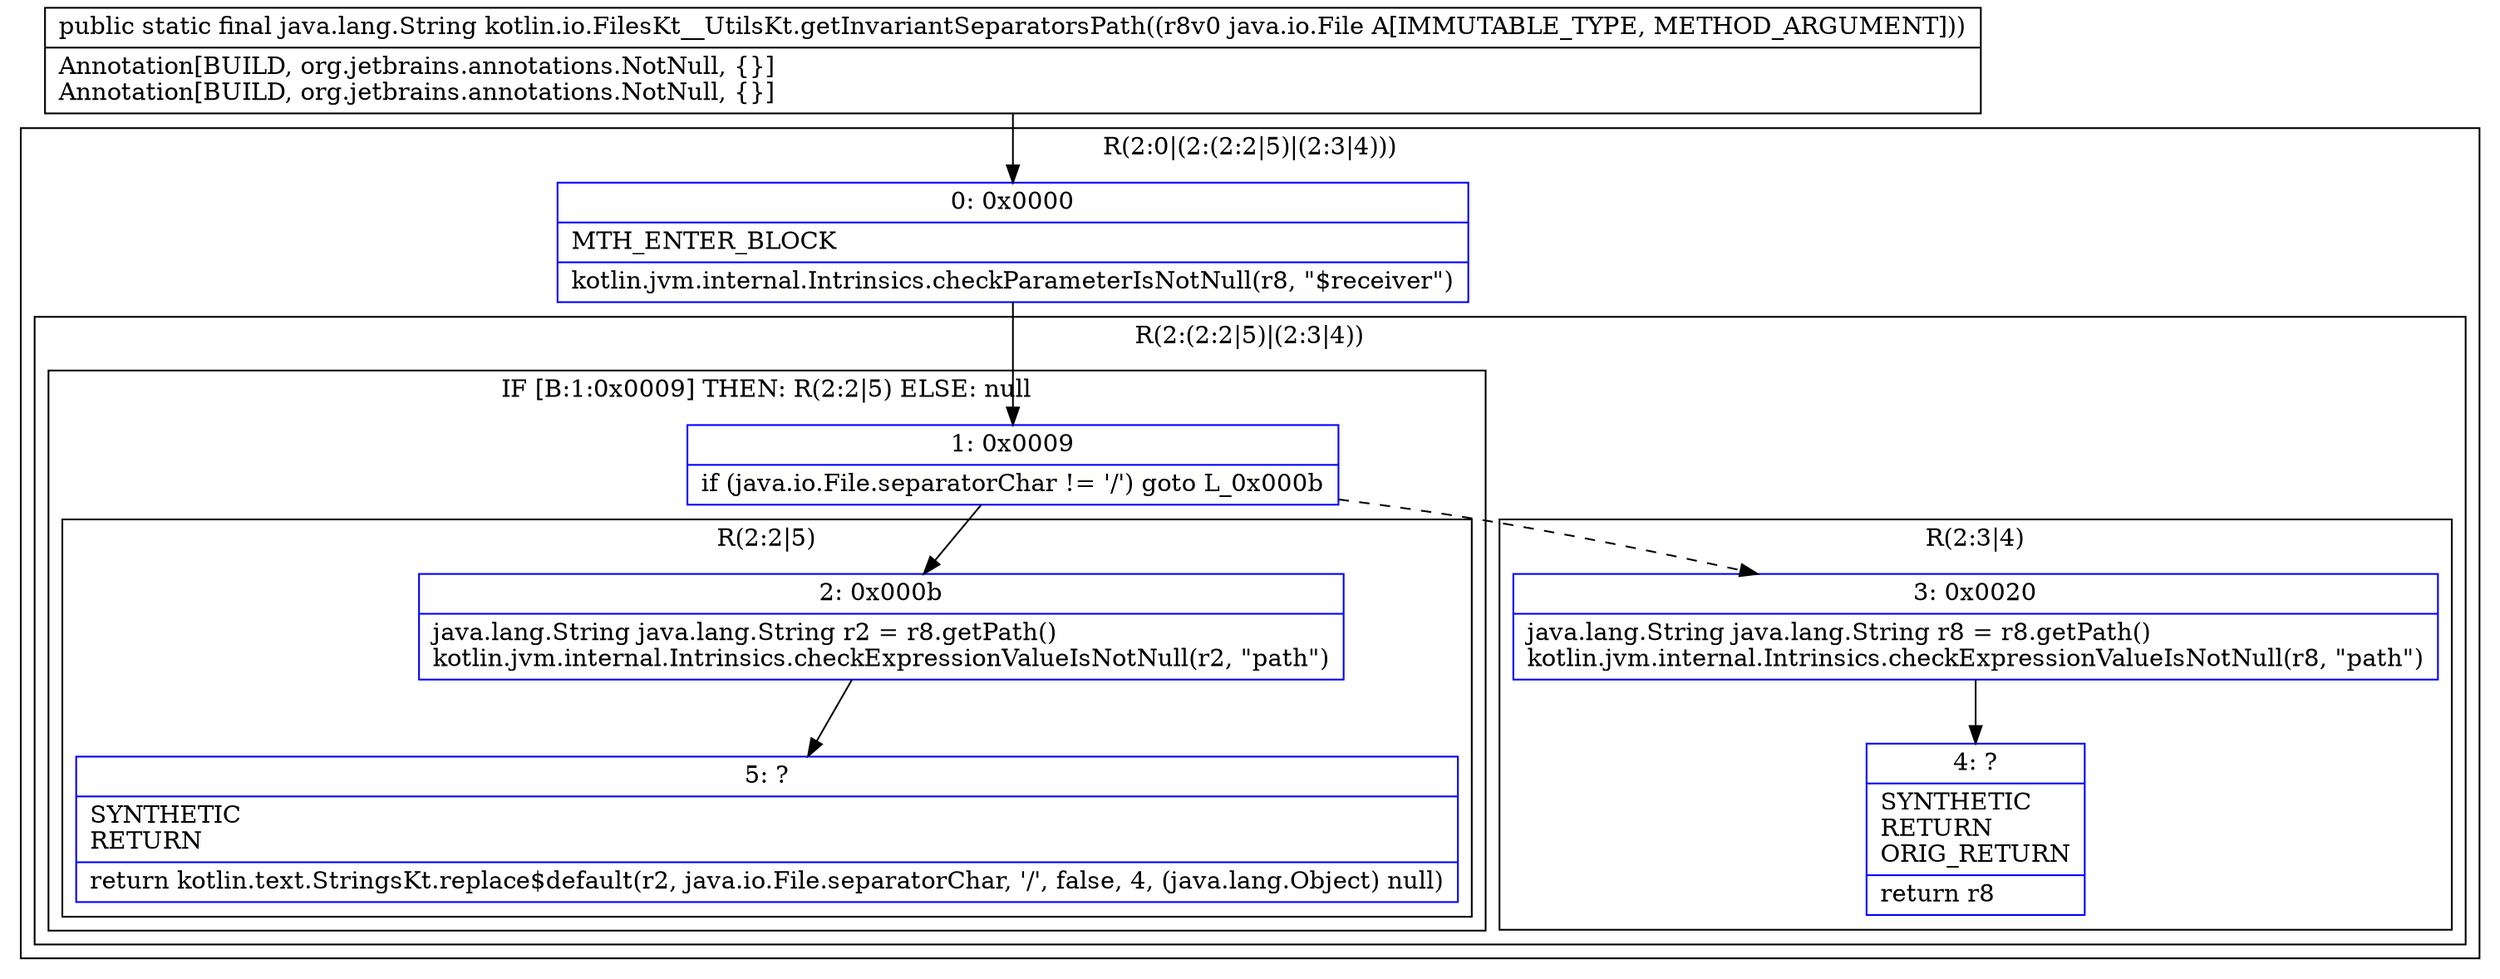 digraph "CFG forkotlin.io.FilesKt__UtilsKt.getInvariantSeparatorsPath(Ljava\/io\/File;)Ljava\/lang\/String;" {
subgraph cluster_Region_2063169025 {
label = "R(2:0|(2:(2:2|5)|(2:3|4)))";
node [shape=record,color=blue];
Node_0 [shape=record,label="{0\:\ 0x0000|MTH_ENTER_BLOCK\l|kotlin.jvm.internal.Intrinsics.checkParameterIsNotNull(r8, \"$receiver\")\l}"];
subgraph cluster_Region_801553224 {
label = "R(2:(2:2|5)|(2:3|4))";
node [shape=record,color=blue];
subgraph cluster_IfRegion_1468788322 {
label = "IF [B:1:0x0009] THEN: R(2:2|5) ELSE: null";
node [shape=record,color=blue];
Node_1 [shape=record,label="{1\:\ 0x0009|if (java.io.File.separatorChar != '\/') goto L_0x000b\l}"];
subgraph cluster_Region_535465319 {
label = "R(2:2|5)";
node [shape=record,color=blue];
Node_2 [shape=record,label="{2\:\ 0x000b|java.lang.String java.lang.String r2 = r8.getPath()\lkotlin.jvm.internal.Intrinsics.checkExpressionValueIsNotNull(r2, \"path\")\l}"];
Node_5 [shape=record,label="{5\:\ ?|SYNTHETIC\lRETURN\l|return kotlin.text.StringsKt.replace$default(r2, java.io.File.separatorChar, '\/', false, 4, (java.lang.Object) null)\l}"];
}
}
subgraph cluster_Region_942080699 {
label = "R(2:3|4)";
node [shape=record,color=blue];
Node_3 [shape=record,label="{3\:\ 0x0020|java.lang.String java.lang.String r8 = r8.getPath()\lkotlin.jvm.internal.Intrinsics.checkExpressionValueIsNotNull(r8, \"path\")\l}"];
Node_4 [shape=record,label="{4\:\ ?|SYNTHETIC\lRETURN\lORIG_RETURN\l|return r8\l}"];
}
}
}
MethodNode[shape=record,label="{public static final java.lang.String kotlin.io.FilesKt__UtilsKt.getInvariantSeparatorsPath((r8v0 java.io.File A[IMMUTABLE_TYPE, METHOD_ARGUMENT]))  | Annotation[BUILD, org.jetbrains.annotations.NotNull, \{\}]\lAnnotation[BUILD, org.jetbrains.annotations.NotNull, \{\}]\l}"];
MethodNode -> Node_0;
Node_0 -> Node_1;
Node_1 -> Node_2;
Node_1 -> Node_3[style=dashed];
Node_2 -> Node_5;
Node_3 -> Node_4;
}

